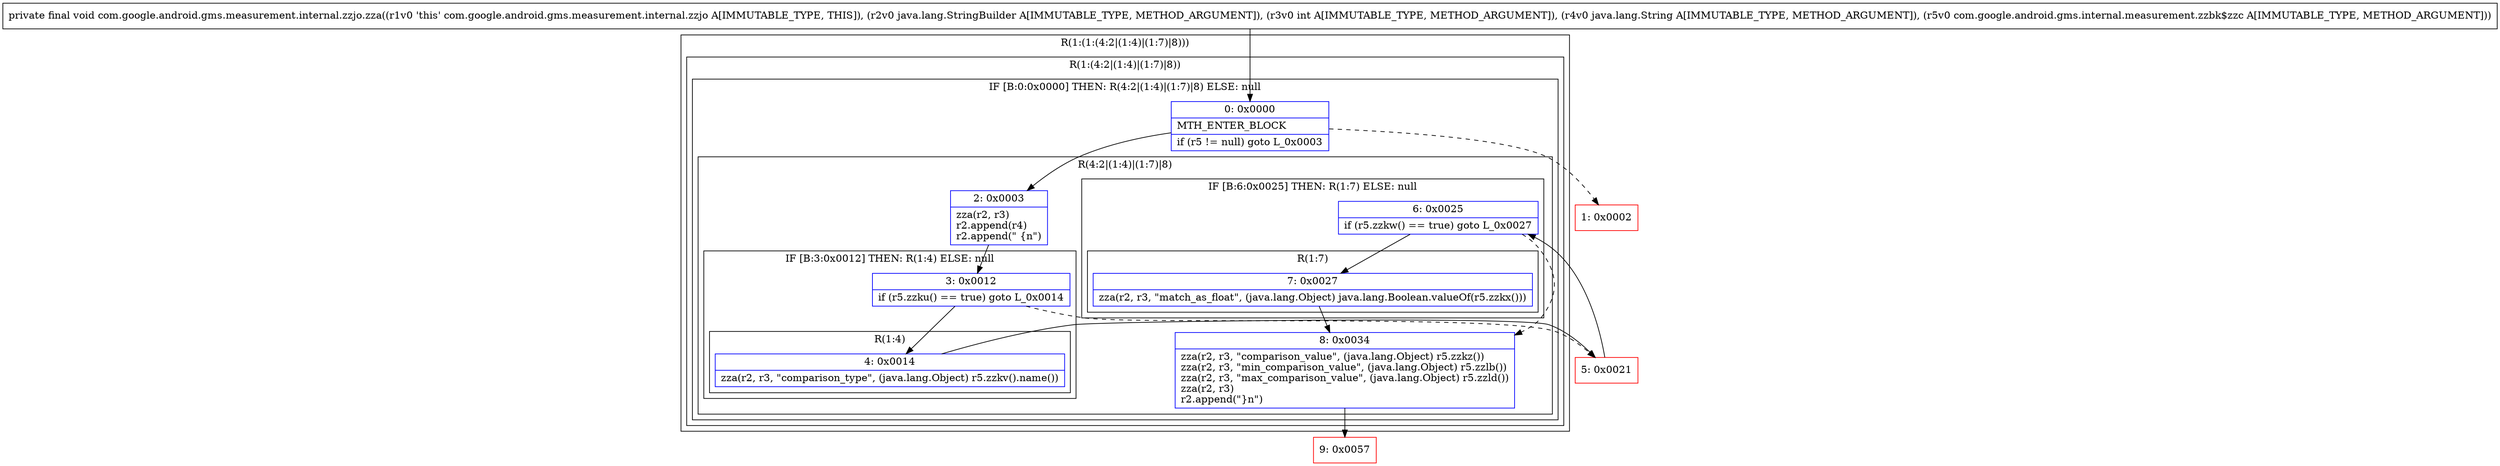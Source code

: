 digraph "CFG forcom.google.android.gms.measurement.internal.zzjo.zza(Ljava\/lang\/StringBuilder;ILjava\/lang\/String;Lcom\/google\/android\/gms\/internal\/measurement\/zzbk$zzc;)V" {
subgraph cluster_Region_1272140817 {
label = "R(1:(1:(4:2|(1:4)|(1:7)|8)))";
node [shape=record,color=blue];
subgraph cluster_Region_1507652002 {
label = "R(1:(4:2|(1:4)|(1:7)|8))";
node [shape=record,color=blue];
subgraph cluster_IfRegion_59274252 {
label = "IF [B:0:0x0000] THEN: R(4:2|(1:4)|(1:7)|8) ELSE: null";
node [shape=record,color=blue];
Node_0 [shape=record,label="{0\:\ 0x0000|MTH_ENTER_BLOCK\l|if (r5 != null) goto L_0x0003\l}"];
subgraph cluster_Region_157277998 {
label = "R(4:2|(1:4)|(1:7)|8)";
node [shape=record,color=blue];
Node_2 [shape=record,label="{2\:\ 0x0003|zza(r2, r3)\lr2.append(r4)\lr2.append(\" \{n\")\l}"];
subgraph cluster_IfRegion_1493004744 {
label = "IF [B:3:0x0012] THEN: R(1:4) ELSE: null";
node [shape=record,color=blue];
Node_3 [shape=record,label="{3\:\ 0x0012|if (r5.zzku() == true) goto L_0x0014\l}"];
subgraph cluster_Region_1720900244 {
label = "R(1:4)";
node [shape=record,color=blue];
Node_4 [shape=record,label="{4\:\ 0x0014|zza(r2, r3, \"comparison_type\", (java.lang.Object) r5.zzkv().name())\l}"];
}
}
subgraph cluster_IfRegion_645593694 {
label = "IF [B:6:0x0025] THEN: R(1:7) ELSE: null";
node [shape=record,color=blue];
Node_6 [shape=record,label="{6\:\ 0x0025|if (r5.zzkw() == true) goto L_0x0027\l}"];
subgraph cluster_Region_1361835792 {
label = "R(1:7)";
node [shape=record,color=blue];
Node_7 [shape=record,label="{7\:\ 0x0027|zza(r2, r3, \"match_as_float\", (java.lang.Object) java.lang.Boolean.valueOf(r5.zzkx()))\l}"];
}
}
Node_8 [shape=record,label="{8\:\ 0x0034|zza(r2, r3, \"comparison_value\", (java.lang.Object) r5.zzkz())\lzza(r2, r3, \"min_comparison_value\", (java.lang.Object) r5.zzlb())\lzza(r2, r3, \"max_comparison_value\", (java.lang.Object) r5.zzld())\lzza(r2, r3)\lr2.append(\"\}n\")\l}"];
}
}
}
}
Node_1 [shape=record,color=red,label="{1\:\ 0x0002}"];
Node_5 [shape=record,color=red,label="{5\:\ 0x0021}"];
Node_9 [shape=record,color=red,label="{9\:\ 0x0057}"];
MethodNode[shape=record,label="{private final void com.google.android.gms.measurement.internal.zzjo.zza((r1v0 'this' com.google.android.gms.measurement.internal.zzjo A[IMMUTABLE_TYPE, THIS]), (r2v0 java.lang.StringBuilder A[IMMUTABLE_TYPE, METHOD_ARGUMENT]), (r3v0 int A[IMMUTABLE_TYPE, METHOD_ARGUMENT]), (r4v0 java.lang.String A[IMMUTABLE_TYPE, METHOD_ARGUMENT]), (r5v0 com.google.android.gms.internal.measurement.zzbk$zzc A[IMMUTABLE_TYPE, METHOD_ARGUMENT])) }"];
MethodNode -> Node_0;
Node_0 -> Node_1[style=dashed];
Node_0 -> Node_2;
Node_2 -> Node_3;
Node_3 -> Node_4;
Node_3 -> Node_5[style=dashed];
Node_4 -> Node_5;
Node_6 -> Node_7;
Node_6 -> Node_8[style=dashed];
Node_7 -> Node_8;
Node_8 -> Node_9;
Node_5 -> Node_6;
}


